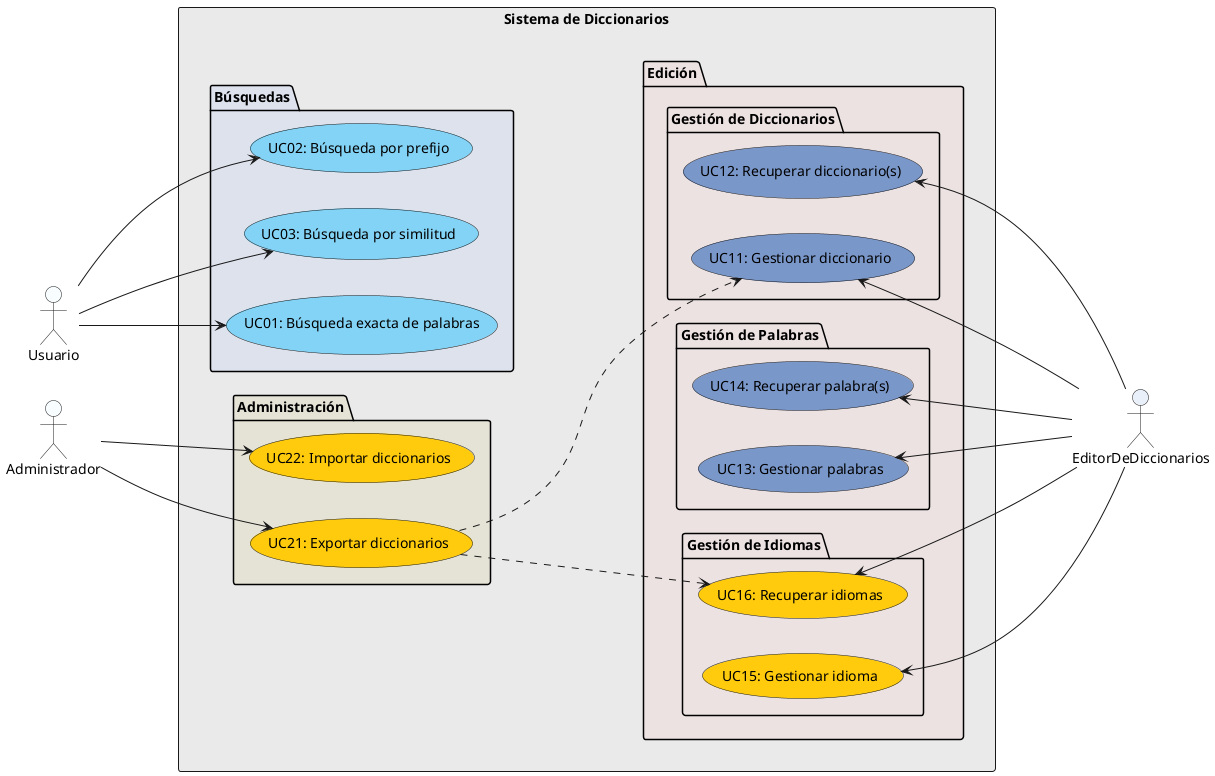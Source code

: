 @startuml
    left to right direction


together {

actor Usuario as User #f8fdff
actor Administrador as Admin #f8fdff

}
actor EditorDeDiccionarios as Editor #eaf0f9


rectangle "Sistema de Diccionarios" #C0C0C055 {


  together {
    package "Búsquedas" #88aaff22 {
        usecase "UC01: Búsqueda exacta de palabras" as UC1 #83d3f6
        usecase "UC02: Búsqueda por prefijo" as UC2 #83d3f6
        usecase "UC03: Búsqueda por similitud" as UC3 #83d3f6
    }
    package "Administración" #C0B05522{
        usecase "UC21: Exportar diccionarios" as UC21 #ffcb0c
        usecase "UC22: Importar diccionarios" as UC22 #ffcb0c
    }
}
together {
    package "Edición" #ffaaaa22{
    package "Gestión de Diccionarios" {
        usecase "UC11: Gestionar diccionario" as UC11 #7a97ca
        usecase "UC12: Recuperar diccionario(s)" as UC12 #7a97ca
        
    }
    
    package "Gestión de Palabras" {
        usecase "UC13: Gestionar palabras" as UC13 #7a97ca
        usecase "UC14: Recuperar palabra(s)" as UC14 #7a97ca
    }
    
    package "Gestión de Idiomas" {
        usecase "UC15: Gestionar idioma" as UC15 #ffcb0c
        usecase "UC16: Recuperar idiomas" as UC16 #ffcb0c
    }
}
}
}

UC21 ...d.> UC16
UC21 ...d.> UC11

Editor --u-> UC11
Editor --u-> UC12

Editor --u-> UC13
Editor --u-> UC14 
Editor --u-> UC15
Editor --u-> UC16

User ---> UC1
User ---> UC2
User ---> UC3
Admin ---> UC21
Admin ---> UC22




@enduml
